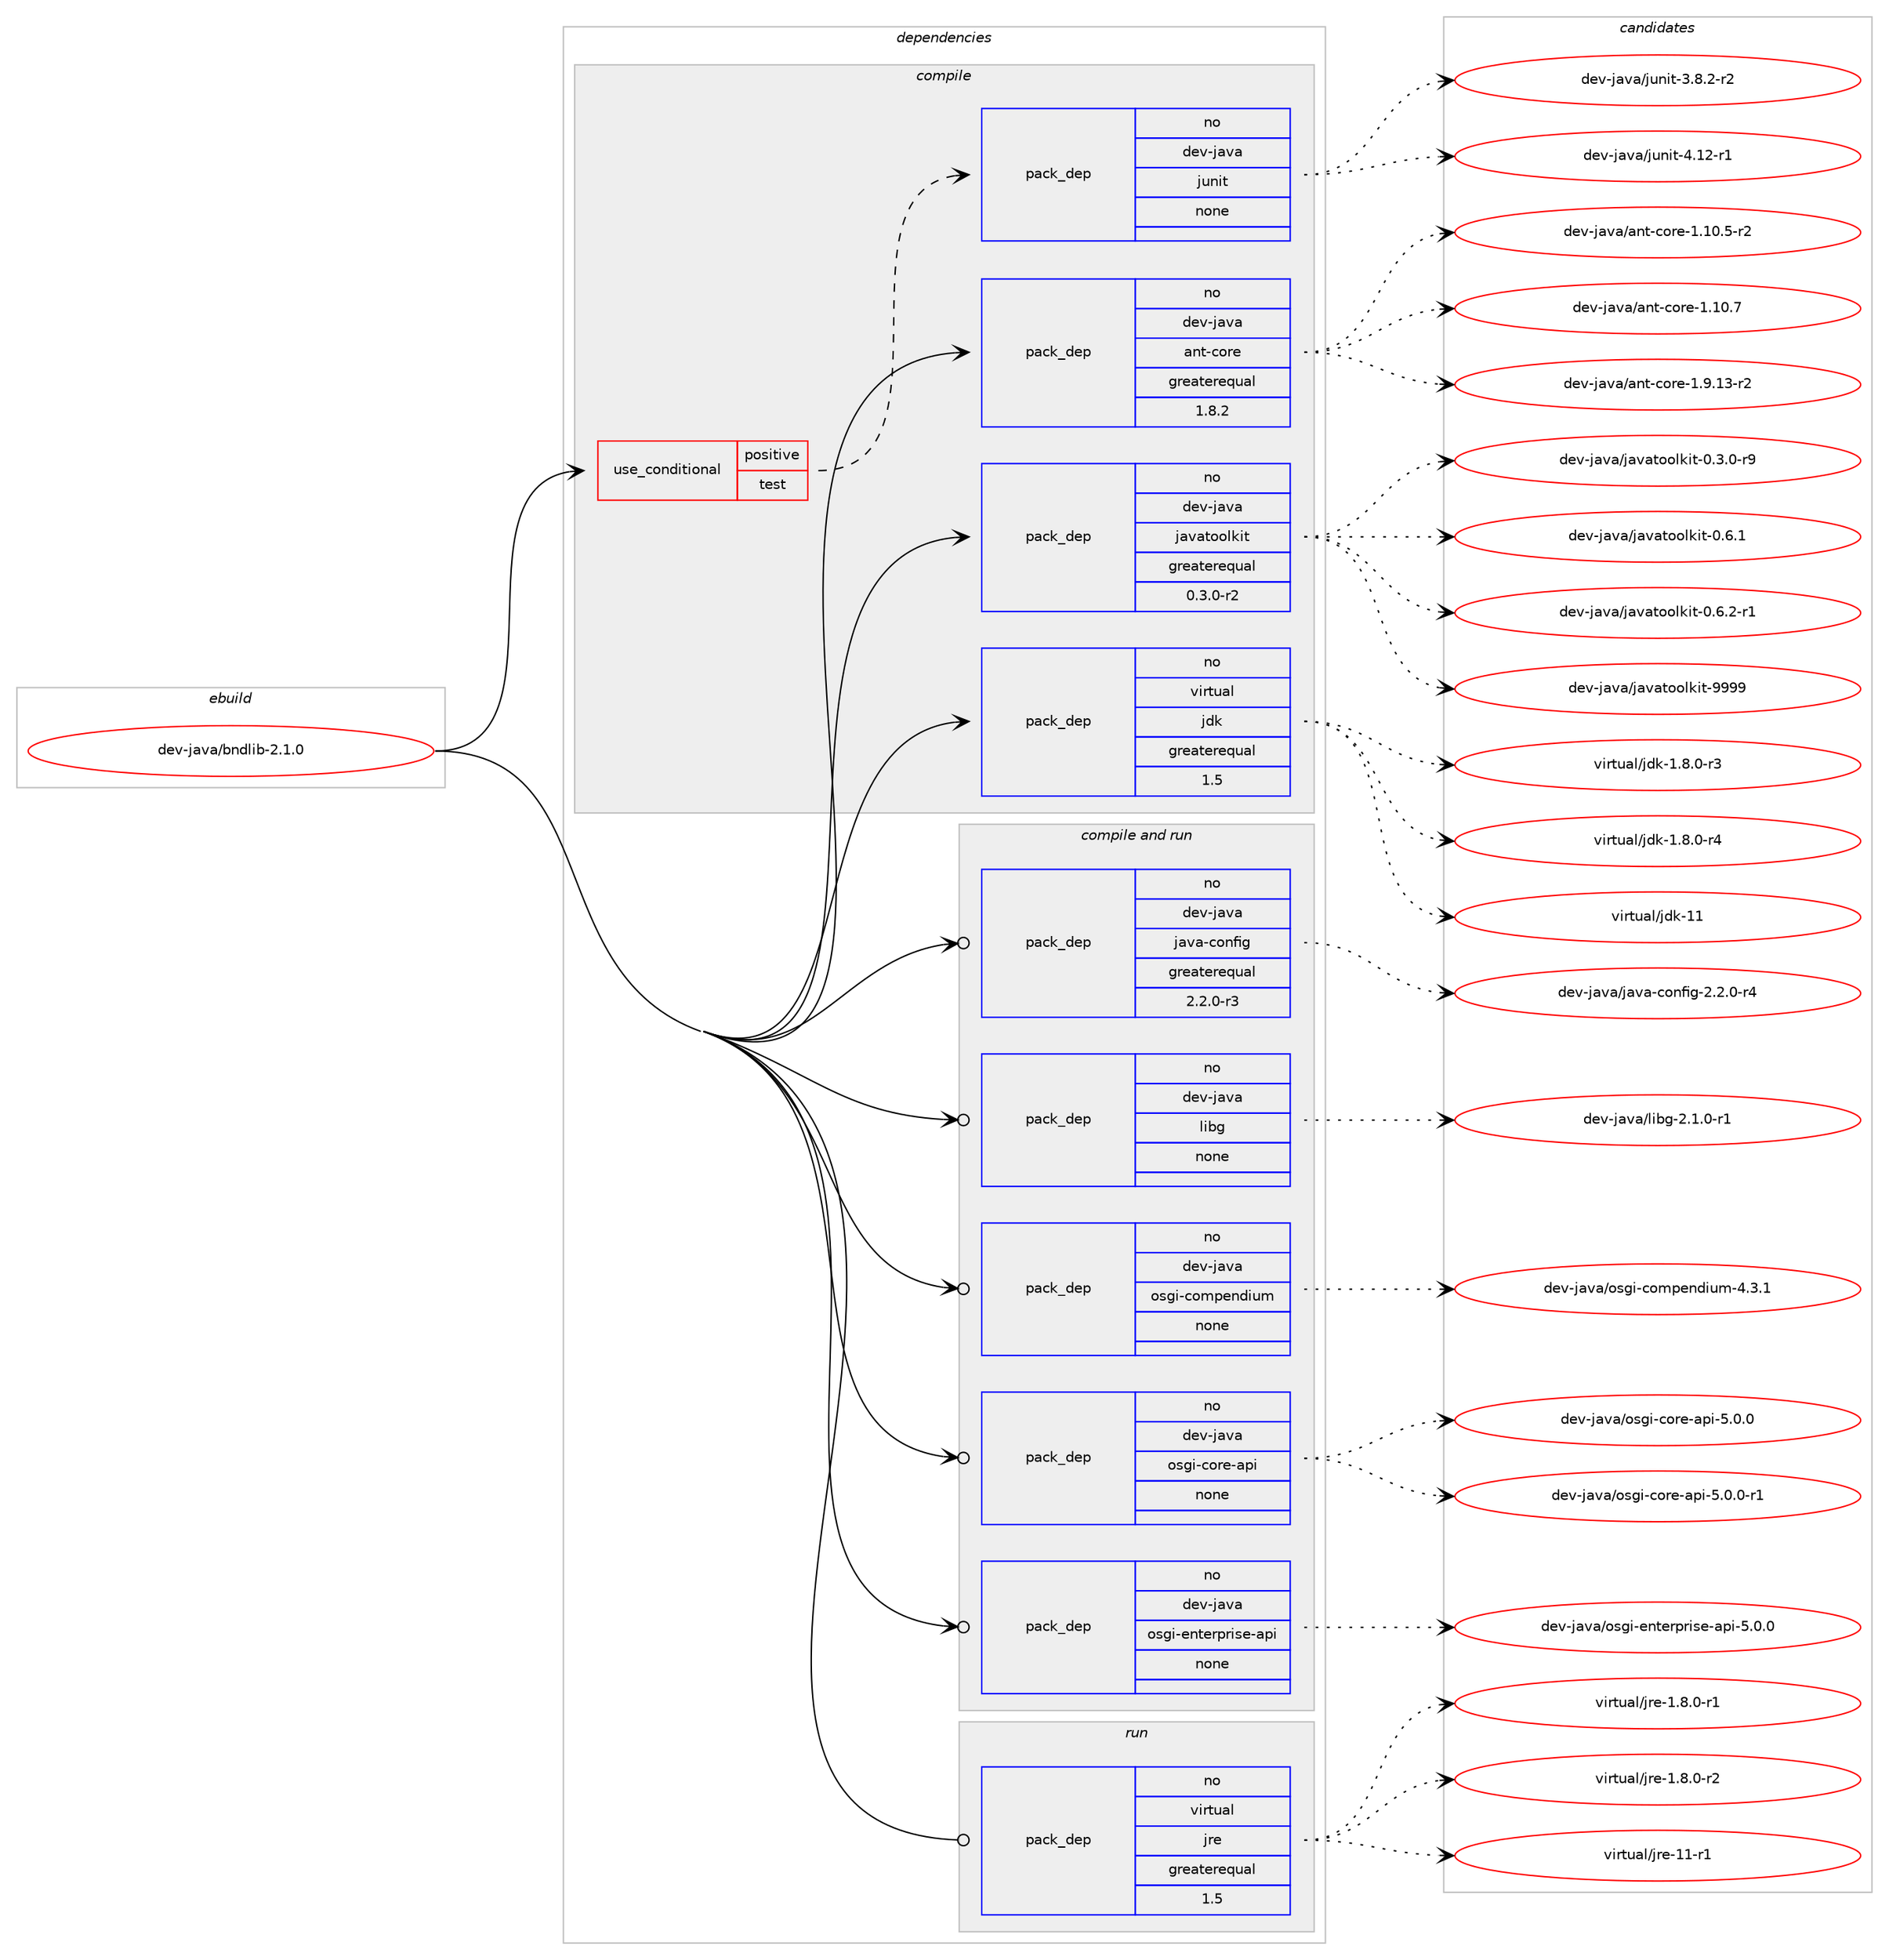 digraph prolog {

# *************
# Graph options
# *************

newrank=true;
concentrate=true;
compound=true;
graph [rankdir=LR,fontname=Helvetica,fontsize=10,ranksep=1.5];#, ranksep=2.5, nodesep=0.2];
edge  [arrowhead=vee];
node  [fontname=Helvetica,fontsize=10];

# **********
# The ebuild
# **********

subgraph cluster_leftcol {
color=gray;
rank=same;
label=<<i>ebuild</i>>;
id [label="dev-java/bndlib-2.1.0", color=red, width=4, href="../dev-java/bndlib-2.1.0.svg"];
}

# ****************
# The dependencies
# ****************

subgraph cluster_midcol {
color=gray;
label=<<i>dependencies</i>>;
subgraph cluster_compile {
fillcolor="#eeeeee";
style=filled;
label=<<i>compile</i>>;
subgraph cond128620 {
dependency551437 [label=<<TABLE BORDER="0" CELLBORDER="1" CELLSPACING="0" CELLPADDING="4"><TR><TD ROWSPAN="3" CELLPADDING="10">use_conditional</TD></TR><TR><TD>positive</TD></TR><TR><TD>test</TD></TR></TABLE>>, shape=none, color=red];
subgraph pack411647 {
dependency551438 [label=<<TABLE BORDER="0" CELLBORDER="1" CELLSPACING="0" CELLPADDING="4" WIDTH="220"><TR><TD ROWSPAN="6" CELLPADDING="30">pack_dep</TD></TR><TR><TD WIDTH="110">no</TD></TR><TR><TD>dev-java</TD></TR><TR><TD>junit</TD></TR><TR><TD>none</TD></TR><TR><TD></TD></TR></TABLE>>, shape=none, color=blue];
}
dependency551437:e -> dependency551438:w [weight=20,style="dashed",arrowhead="vee"];
}
id:e -> dependency551437:w [weight=20,style="solid",arrowhead="vee"];
subgraph pack411648 {
dependency551439 [label=<<TABLE BORDER="0" CELLBORDER="1" CELLSPACING="0" CELLPADDING="4" WIDTH="220"><TR><TD ROWSPAN="6" CELLPADDING="30">pack_dep</TD></TR><TR><TD WIDTH="110">no</TD></TR><TR><TD>dev-java</TD></TR><TR><TD>ant-core</TD></TR><TR><TD>greaterequal</TD></TR><TR><TD>1.8.2</TD></TR></TABLE>>, shape=none, color=blue];
}
id:e -> dependency551439:w [weight=20,style="solid",arrowhead="vee"];
subgraph pack411649 {
dependency551440 [label=<<TABLE BORDER="0" CELLBORDER="1" CELLSPACING="0" CELLPADDING="4" WIDTH="220"><TR><TD ROWSPAN="6" CELLPADDING="30">pack_dep</TD></TR><TR><TD WIDTH="110">no</TD></TR><TR><TD>dev-java</TD></TR><TR><TD>javatoolkit</TD></TR><TR><TD>greaterequal</TD></TR><TR><TD>0.3.0-r2</TD></TR></TABLE>>, shape=none, color=blue];
}
id:e -> dependency551440:w [weight=20,style="solid",arrowhead="vee"];
subgraph pack411650 {
dependency551441 [label=<<TABLE BORDER="0" CELLBORDER="1" CELLSPACING="0" CELLPADDING="4" WIDTH="220"><TR><TD ROWSPAN="6" CELLPADDING="30">pack_dep</TD></TR><TR><TD WIDTH="110">no</TD></TR><TR><TD>virtual</TD></TR><TR><TD>jdk</TD></TR><TR><TD>greaterequal</TD></TR><TR><TD>1.5</TD></TR></TABLE>>, shape=none, color=blue];
}
id:e -> dependency551441:w [weight=20,style="solid",arrowhead="vee"];
}
subgraph cluster_compileandrun {
fillcolor="#eeeeee";
style=filled;
label=<<i>compile and run</i>>;
subgraph pack411651 {
dependency551442 [label=<<TABLE BORDER="0" CELLBORDER="1" CELLSPACING="0" CELLPADDING="4" WIDTH="220"><TR><TD ROWSPAN="6" CELLPADDING="30">pack_dep</TD></TR><TR><TD WIDTH="110">no</TD></TR><TR><TD>dev-java</TD></TR><TR><TD>java-config</TD></TR><TR><TD>greaterequal</TD></TR><TR><TD>2.2.0-r3</TD></TR></TABLE>>, shape=none, color=blue];
}
id:e -> dependency551442:w [weight=20,style="solid",arrowhead="odotvee"];
subgraph pack411652 {
dependency551443 [label=<<TABLE BORDER="0" CELLBORDER="1" CELLSPACING="0" CELLPADDING="4" WIDTH="220"><TR><TD ROWSPAN="6" CELLPADDING="30">pack_dep</TD></TR><TR><TD WIDTH="110">no</TD></TR><TR><TD>dev-java</TD></TR><TR><TD>libg</TD></TR><TR><TD>none</TD></TR><TR><TD></TD></TR></TABLE>>, shape=none, color=blue];
}
id:e -> dependency551443:w [weight=20,style="solid",arrowhead="odotvee"];
subgraph pack411653 {
dependency551444 [label=<<TABLE BORDER="0" CELLBORDER="1" CELLSPACING="0" CELLPADDING="4" WIDTH="220"><TR><TD ROWSPAN="6" CELLPADDING="30">pack_dep</TD></TR><TR><TD WIDTH="110">no</TD></TR><TR><TD>dev-java</TD></TR><TR><TD>osgi-compendium</TD></TR><TR><TD>none</TD></TR><TR><TD></TD></TR></TABLE>>, shape=none, color=blue];
}
id:e -> dependency551444:w [weight=20,style="solid",arrowhead="odotvee"];
subgraph pack411654 {
dependency551445 [label=<<TABLE BORDER="0" CELLBORDER="1" CELLSPACING="0" CELLPADDING="4" WIDTH="220"><TR><TD ROWSPAN="6" CELLPADDING="30">pack_dep</TD></TR><TR><TD WIDTH="110">no</TD></TR><TR><TD>dev-java</TD></TR><TR><TD>osgi-core-api</TD></TR><TR><TD>none</TD></TR><TR><TD></TD></TR></TABLE>>, shape=none, color=blue];
}
id:e -> dependency551445:w [weight=20,style="solid",arrowhead="odotvee"];
subgraph pack411655 {
dependency551446 [label=<<TABLE BORDER="0" CELLBORDER="1" CELLSPACING="0" CELLPADDING="4" WIDTH="220"><TR><TD ROWSPAN="6" CELLPADDING="30">pack_dep</TD></TR><TR><TD WIDTH="110">no</TD></TR><TR><TD>dev-java</TD></TR><TR><TD>osgi-enterprise-api</TD></TR><TR><TD>none</TD></TR><TR><TD></TD></TR></TABLE>>, shape=none, color=blue];
}
id:e -> dependency551446:w [weight=20,style="solid",arrowhead="odotvee"];
}
subgraph cluster_run {
fillcolor="#eeeeee";
style=filled;
label=<<i>run</i>>;
subgraph pack411656 {
dependency551447 [label=<<TABLE BORDER="0" CELLBORDER="1" CELLSPACING="0" CELLPADDING="4" WIDTH="220"><TR><TD ROWSPAN="6" CELLPADDING="30">pack_dep</TD></TR><TR><TD WIDTH="110">no</TD></TR><TR><TD>virtual</TD></TR><TR><TD>jre</TD></TR><TR><TD>greaterequal</TD></TR><TR><TD>1.5</TD></TR></TABLE>>, shape=none, color=blue];
}
id:e -> dependency551447:w [weight=20,style="solid",arrowhead="odot"];
}
}

# **************
# The candidates
# **************

subgraph cluster_choices {
rank=same;
color=gray;
label=<<i>candidates</i>>;

subgraph choice411647 {
color=black;
nodesep=1;
choice100101118451069711897471061171101051164551465646504511450 [label="dev-java/junit-3.8.2-r2", color=red, width=4,href="../dev-java/junit-3.8.2-r2.svg"];
choice1001011184510697118974710611711010511645524649504511449 [label="dev-java/junit-4.12-r1", color=red, width=4,href="../dev-java/junit-4.12-r1.svg"];
dependency551438:e -> choice100101118451069711897471061171101051164551465646504511450:w [style=dotted,weight="100"];
dependency551438:e -> choice1001011184510697118974710611711010511645524649504511449:w [style=dotted,weight="100"];
}
subgraph choice411648 {
color=black;
nodesep=1;
choice10010111845106971189747971101164599111114101454946494846534511450 [label="dev-java/ant-core-1.10.5-r2", color=red, width=4,href="../dev-java/ant-core-1.10.5-r2.svg"];
choice1001011184510697118974797110116459911111410145494649484655 [label="dev-java/ant-core-1.10.7", color=red, width=4,href="../dev-java/ant-core-1.10.7.svg"];
choice10010111845106971189747971101164599111114101454946574649514511450 [label="dev-java/ant-core-1.9.13-r2", color=red, width=4,href="../dev-java/ant-core-1.9.13-r2.svg"];
dependency551439:e -> choice10010111845106971189747971101164599111114101454946494846534511450:w [style=dotted,weight="100"];
dependency551439:e -> choice1001011184510697118974797110116459911111410145494649484655:w [style=dotted,weight="100"];
dependency551439:e -> choice10010111845106971189747971101164599111114101454946574649514511450:w [style=dotted,weight="100"];
}
subgraph choice411649 {
color=black;
nodesep=1;
choice1001011184510697118974710697118971161111111081071051164548465146484511457 [label="dev-java/javatoolkit-0.3.0-r9", color=red, width=4,href="../dev-java/javatoolkit-0.3.0-r9.svg"];
choice100101118451069711897471069711897116111111108107105116454846544649 [label="dev-java/javatoolkit-0.6.1", color=red, width=4,href="../dev-java/javatoolkit-0.6.1.svg"];
choice1001011184510697118974710697118971161111111081071051164548465446504511449 [label="dev-java/javatoolkit-0.6.2-r1", color=red, width=4,href="../dev-java/javatoolkit-0.6.2-r1.svg"];
choice1001011184510697118974710697118971161111111081071051164557575757 [label="dev-java/javatoolkit-9999", color=red, width=4,href="../dev-java/javatoolkit-9999.svg"];
dependency551440:e -> choice1001011184510697118974710697118971161111111081071051164548465146484511457:w [style=dotted,weight="100"];
dependency551440:e -> choice100101118451069711897471069711897116111111108107105116454846544649:w [style=dotted,weight="100"];
dependency551440:e -> choice1001011184510697118974710697118971161111111081071051164548465446504511449:w [style=dotted,weight="100"];
dependency551440:e -> choice1001011184510697118974710697118971161111111081071051164557575757:w [style=dotted,weight="100"];
}
subgraph choice411650 {
color=black;
nodesep=1;
choice11810511411611797108471061001074549465646484511451 [label="virtual/jdk-1.8.0-r3", color=red, width=4,href="../virtual/jdk-1.8.0-r3.svg"];
choice11810511411611797108471061001074549465646484511452 [label="virtual/jdk-1.8.0-r4", color=red, width=4,href="../virtual/jdk-1.8.0-r4.svg"];
choice1181051141161179710847106100107454949 [label="virtual/jdk-11", color=red, width=4,href="../virtual/jdk-11.svg"];
dependency551441:e -> choice11810511411611797108471061001074549465646484511451:w [style=dotted,weight="100"];
dependency551441:e -> choice11810511411611797108471061001074549465646484511452:w [style=dotted,weight="100"];
dependency551441:e -> choice1181051141161179710847106100107454949:w [style=dotted,weight="100"];
}
subgraph choice411651 {
color=black;
nodesep=1;
choice10010111845106971189747106971189745991111101021051034550465046484511452 [label="dev-java/java-config-2.2.0-r4", color=red, width=4,href="../dev-java/java-config-2.2.0-r4.svg"];
dependency551442:e -> choice10010111845106971189747106971189745991111101021051034550465046484511452:w [style=dotted,weight="100"];
}
subgraph choice411652 {
color=black;
nodesep=1;
choice10010111845106971189747108105981034550464946484511449 [label="dev-java/libg-2.1.0-r1", color=red, width=4,href="../dev-java/libg-2.1.0-r1.svg"];
dependency551443:e -> choice10010111845106971189747108105981034550464946484511449:w [style=dotted,weight="100"];
}
subgraph choice411653 {
color=black;
nodesep=1;
choice100101118451069711897471111151031054599111109112101110100105117109455246514649 [label="dev-java/osgi-compendium-4.3.1", color=red, width=4,href="../dev-java/osgi-compendium-4.3.1.svg"];
dependency551444:e -> choice100101118451069711897471111151031054599111109112101110100105117109455246514649:w [style=dotted,weight="100"];
}
subgraph choice411654 {
color=black;
nodesep=1;
choice1001011184510697118974711111510310545991111141014597112105455346484648 [label="dev-java/osgi-core-api-5.0.0", color=red, width=4,href="../dev-java/osgi-core-api-5.0.0.svg"];
choice10010111845106971189747111115103105459911111410145971121054553464846484511449 [label="dev-java/osgi-core-api-5.0.0-r1", color=red, width=4,href="../dev-java/osgi-core-api-5.0.0-r1.svg"];
dependency551445:e -> choice1001011184510697118974711111510310545991111141014597112105455346484648:w [style=dotted,weight="100"];
dependency551445:e -> choice10010111845106971189747111115103105459911111410145971121054553464846484511449:w [style=dotted,weight="100"];
}
subgraph choice411655 {
color=black;
nodesep=1;
choice10010111845106971189747111115103105451011101161011141121141051151014597112105455346484648 [label="dev-java/osgi-enterprise-api-5.0.0", color=red, width=4,href="../dev-java/osgi-enterprise-api-5.0.0.svg"];
dependency551446:e -> choice10010111845106971189747111115103105451011101161011141121141051151014597112105455346484648:w [style=dotted,weight="100"];
}
subgraph choice411656 {
color=black;
nodesep=1;
choice11810511411611797108471061141014549465646484511449 [label="virtual/jre-1.8.0-r1", color=red, width=4,href="../virtual/jre-1.8.0-r1.svg"];
choice11810511411611797108471061141014549465646484511450 [label="virtual/jre-1.8.0-r2", color=red, width=4,href="../virtual/jre-1.8.0-r2.svg"];
choice11810511411611797108471061141014549494511449 [label="virtual/jre-11-r1", color=red, width=4,href="../virtual/jre-11-r1.svg"];
dependency551447:e -> choice11810511411611797108471061141014549465646484511449:w [style=dotted,weight="100"];
dependency551447:e -> choice11810511411611797108471061141014549465646484511450:w [style=dotted,weight="100"];
dependency551447:e -> choice11810511411611797108471061141014549494511449:w [style=dotted,weight="100"];
}
}

}

